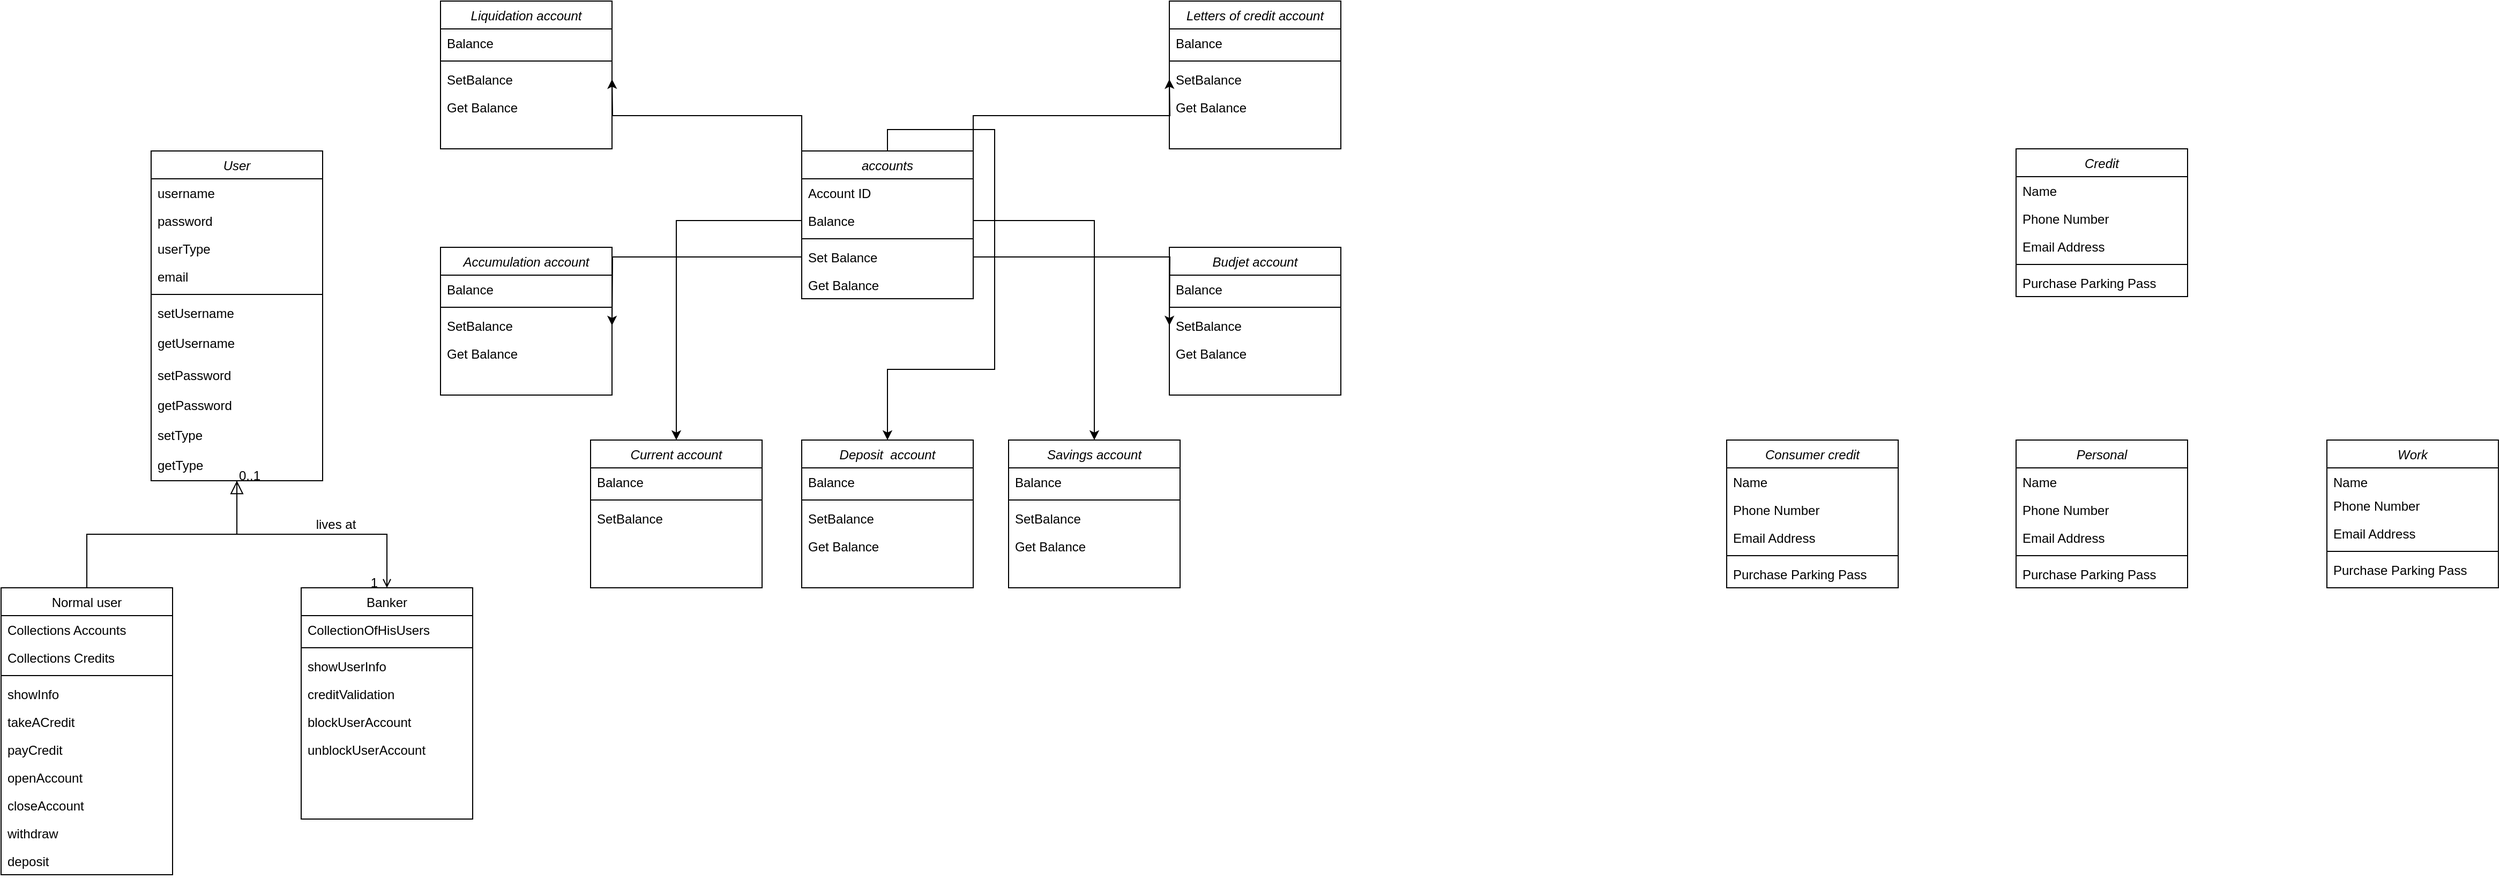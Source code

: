 <mxfile version="16.5.1" type="device"><diagram id="C5RBs43oDa-KdzZeNtuy" name="Page-1"><mxGraphModel dx="1102" dy="2034" grid="1" gridSize="10" guides="1" tooltips="1" connect="1" arrows="1" fold="1" page="1" pageScale="1" pageWidth="827" pageHeight="1169" math="0" shadow="0"><root><mxCell id="WIyWlLk6GJQsqaUBKTNV-0"/><mxCell id="WIyWlLk6GJQsqaUBKTNV-1" parent="WIyWlLk6GJQsqaUBKTNV-0"/><mxCell id="zkfFHV4jXpPFQw0GAbJ--0" value="User" style="swimlane;fontStyle=2;align=center;verticalAlign=top;childLayout=stackLayout;horizontal=1;startSize=26;horizontalStack=0;resizeParent=1;resizeLast=0;collapsible=1;marginBottom=0;rounded=0;shadow=0;strokeWidth=1;" parent="WIyWlLk6GJQsqaUBKTNV-1" vertex="1"><mxGeometry x="220" y="120" width="160" height="308" as="geometry"><mxRectangle x="230" y="140" width="160" height="26" as="alternateBounds"/></mxGeometry></mxCell><mxCell id="zkfFHV4jXpPFQw0GAbJ--1" value="username" style="text;align=left;verticalAlign=top;spacingLeft=4;spacingRight=4;overflow=hidden;rotatable=0;points=[[0,0.5],[1,0.5]];portConstraint=eastwest;" parent="zkfFHV4jXpPFQw0GAbJ--0" vertex="1"><mxGeometry y="26" width="160" height="26" as="geometry"/></mxCell><mxCell id="zkfFHV4jXpPFQw0GAbJ--2" value="password" style="text;align=left;verticalAlign=top;spacingLeft=4;spacingRight=4;overflow=hidden;rotatable=0;points=[[0,0.5],[1,0.5]];portConstraint=eastwest;rounded=0;shadow=0;html=0;" parent="zkfFHV4jXpPFQw0GAbJ--0" vertex="1"><mxGeometry y="52" width="160" height="26" as="geometry"/></mxCell><mxCell id="zkfFHV4jXpPFQw0GAbJ--3" value="userType" style="text;align=left;verticalAlign=top;spacingLeft=4;spacingRight=4;overflow=hidden;rotatable=0;points=[[0,0.5],[1,0.5]];portConstraint=eastwest;rounded=0;shadow=0;html=0;" parent="zkfFHV4jXpPFQw0GAbJ--0" vertex="1"><mxGeometry y="78" width="160" height="26" as="geometry"/></mxCell><mxCell id="HMqQ_6dtQYR5eFDDv-aw-0" value="email" style="text;align=left;verticalAlign=top;spacingLeft=4;spacingRight=4;overflow=hidden;rotatable=0;points=[[0,0.5],[1,0.5]];portConstraint=eastwest;rounded=0;shadow=0;html=0;" parent="zkfFHV4jXpPFQw0GAbJ--0" vertex="1"><mxGeometry y="104" width="160" height="26" as="geometry"/></mxCell><mxCell id="zkfFHV4jXpPFQw0GAbJ--4" value="" style="line;html=1;strokeWidth=1;align=left;verticalAlign=middle;spacingTop=-1;spacingLeft=3;spacingRight=3;rotatable=0;labelPosition=right;points=[];portConstraint=eastwest;" parent="zkfFHV4jXpPFQw0GAbJ--0" vertex="1"><mxGeometry y="130" width="160" height="8" as="geometry"/></mxCell><mxCell id="zkfFHV4jXpPFQw0GAbJ--5" value="setUsername" style="text;align=left;verticalAlign=top;spacingLeft=4;spacingRight=4;overflow=hidden;rotatable=0;points=[[0,0.5],[1,0.5]];portConstraint=eastwest;" parent="zkfFHV4jXpPFQw0GAbJ--0" vertex="1"><mxGeometry y="138" width="160" height="28" as="geometry"/></mxCell><mxCell id="R3q6F8p7yVUukqP4SC1j-49" value="getUsername" style="text;align=left;verticalAlign=top;spacingLeft=4;spacingRight=4;overflow=hidden;rotatable=0;points=[[0,0.5],[1,0.5]];portConstraint=eastwest;" parent="zkfFHV4jXpPFQw0GAbJ--0" vertex="1"><mxGeometry y="166" width="160" height="30" as="geometry"/></mxCell><mxCell id="R3q6F8p7yVUukqP4SC1j-50" value="setPassword" style="text;align=left;verticalAlign=top;spacingLeft=4;spacingRight=4;overflow=hidden;rotatable=0;points=[[0,0.5],[1,0.5]];portConstraint=eastwest;" parent="zkfFHV4jXpPFQw0GAbJ--0" vertex="1"><mxGeometry y="196" width="160" height="28" as="geometry"/></mxCell><mxCell id="R3q6F8p7yVUukqP4SC1j-51" value="getPassword&#10;" style="text;align=left;verticalAlign=top;spacingLeft=4;spacingRight=4;overflow=hidden;rotatable=0;points=[[0,0.5],[1,0.5]];portConstraint=eastwest;" parent="zkfFHV4jXpPFQw0GAbJ--0" vertex="1"><mxGeometry y="224" width="160" height="28" as="geometry"/></mxCell><mxCell id="R3q6F8p7yVUukqP4SC1j-52" value="setType" style="text;align=left;verticalAlign=top;spacingLeft=4;spacingRight=4;overflow=hidden;rotatable=0;points=[[0,0.5],[1,0.5]];portConstraint=eastwest;" parent="zkfFHV4jXpPFQw0GAbJ--0" vertex="1"><mxGeometry y="252" width="160" height="28" as="geometry"/></mxCell><mxCell id="R3q6F8p7yVUukqP4SC1j-53" value="getType" style="text;align=left;verticalAlign=top;spacingLeft=4;spacingRight=4;overflow=hidden;rotatable=0;points=[[0,0.5],[1,0.5]];portConstraint=eastwest;" parent="zkfFHV4jXpPFQw0GAbJ--0" vertex="1"><mxGeometry y="280" width="160" height="28" as="geometry"/></mxCell><mxCell id="zkfFHV4jXpPFQw0GAbJ--13" value="Normal user" style="swimlane;fontStyle=0;align=center;verticalAlign=top;childLayout=stackLayout;horizontal=1;startSize=26;horizontalStack=0;resizeParent=1;resizeLast=0;collapsible=1;marginBottom=0;rounded=0;shadow=0;strokeWidth=1;" parent="WIyWlLk6GJQsqaUBKTNV-1" vertex="1"><mxGeometry x="80" y="528" width="160" height="268" as="geometry"><mxRectangle x="340" y="380" width="170" height="26" as="alternateBounds"/></mxGeometry></mxCell><mxCell id="R3q6F8p7yVUukqP4SC1j-55" value="Collections Accounts&#10;" style="text;align=left;verticalAlign=top;spacingLeft=4;spacingRight=4;overflow=hidden;rotatable=0;points=[[0,0.5],[1,0.5]];portConstraint=eastwest;" parent="zkfFHV4jXpPFQw0GAbJ--13" vertex="1"><mxGeometry y="26" width="160" height="26" as="geometry"/></mxCell><mxCell id="R3q6F8p7yVUukqP4SC1j-54" value="Collections Credits" style="text;align=left;verticalAlign=top;spacingLeft=4;spacingRight=4;overflow=hidden;rotatable=0;points=[[0,0.5],[1,0.5]];portConstraint=eastwest;" parent="zkfFHV4jXpPFQw0GAbJ--13" vertex="1"><mxGeometry y="52" width="160" height="26" as="geometry"/></mxCell><mxCell id="zkfFHV4jXpPFQw0GAbJ--15" value="" style="line;html=1;strokeWidth=1;align=left;verticalAlign=middle;spacingTop=-1;spacingLeft=3;spacingRight=3;rotatable=0;labelPosition=right;points=[];portConstraint=eastwest;" parent="zkfFHV4jXpPFQw0GAbJ--13" vertex="1"><mxGeometry y="78" width="160" height="8" as="geometry"/></mxCell><mxCell id="HMqQ_6dtQYR5eFDDv-aw-3" value="showInfo" style="text;align=left;verticalAlign=top;spacingLeft=4;spacingRight=4;overflow=hidden;rotatable=0;points=[[0,0.5],[1,0.5]];portConstraint=eastwest;" parent="zkfFHV4jXpPFQw0GAbJ--13" vertex="1"><mxGeometry y="86" width="160" height="26" as="geometry"/></mxCell><mxCell id="HMqQ_6dtQYR5eFDDv-aw-4" value="takeACredit" style="text;align=left;verticalAlign=top;spacingLeft=4;spacingRight=4;overflow=hidden;rotatable=0;points=[[0,0.5],[1,0.5]];portConstraint=eastwest;" parent="zkfFHV4jXpPFQw0GAbJ--13" vertex="1"><mxGeometry y="112" width="160" height="26" as="geometry"/></mxCell><mxCell id="HMqQ_6dtQYR5eFDDv-aw-5" value="payCredit" style="text;align=left;verticalAlign=top;spacingLeft=4;spacingRight=4;overflow=hidden;rotatable=0;points=[[0,0.5],[1,0.5]];portConstraint=eastwest;" parent="zkfFHV4jXpPFQw0GAbJ--13" vertex="1"><mxGeometry y="138" width="160" height="26" as="geometry"/></mxCell><mxCell id="HMqQ_6dtQYR5eFDDv-aw-6" value="openAccount" style="text;align=left;verticalAlign=top;spacingLeft=4;spacingRight=4;overflow=hidden;rotatable=0;points=[[0,0.5],[1,0.5]];portConstraint=eastwest;" parent="zkfFHV4jXpPFQw0GAbJ--13" vertex="1"><mxGeometry y="164" width="160" height="26" as="geometry"/></mxCell><mxCell id="HMqQ_6dtQYR5eFDDv-aw-7" value="closeAccount" style="text;align=left;verticalAlign=top;spacingLeft=4;spacingRight=4;overflow=hidden;rotatable=0;points=[[0,0.5],[1,0.5]];portConstraint=eastwest;" parent="zkfFHV4jXpPFQw0GAbJ--13" vertex="1"><mxGeometry y="190" width="160" height="26" as="geometry"/></mxCell><mxCell id="HMqQ_6dtQYR5eFDDv-aw-8" value="withdraw" style="text;align=left;verticalAlign=top;spacingLeft=4;spacingRight=4;overflow=hidden;rotatable=0;points=[[0,0.5],[1,0.5]];portConstraint=eastwest;" parent="zkfFHV4jXpPFQw0GAbJ--13" vertex="1"><mxGeometry y="216" width="160" height="26" as="geometry"/></mxCell><mxCell id="HMqQ_6dtQYR5eFDDv-aw-9" value="deposit" style="text;align=left;verticalAlign=top;spacingLeft=4;spacingRight=4;overflow=hidden;rotatable=0;points=[[0,0.5],[1,0.5]];portConstraint=eastwest;" parent="zkfFHV4jXpPFQw0GAbJ--13" vertex="1"><mxGeometry y="242" width="160" height="26" as="geometry"/></mxCell><mxCell id="zkfFHV4jXpPFQw0GAbJ--16" value="" style="endArrow=block;endSize=10;endFill=0;shadow=0;strokeWidth=1;rounded=0;edgeStyle=elbowEdgeStyle;elbow=vertical;" parent="WIyWlLk6GJQsqaUBKTNV-1" source="zkfFHV4jXpPFQw0GAbJ--13" target="zkfFHV4jXpPFQw0GAbJ--0" edge="1"><mxGeometry width="160" relative="1" as="geometry"><mxPoint x="210" y="373" as="sourcePoint"/><mxPoint x="310" y="271" as="targetPoint"/></mxGeometry></mxCell><mxCell id="zkfFHV4jXpPFQw0GAbJ--17" value="Banker" style="swimlane;fontStyle=0;align=center;verticalAlign=top;childLayout=stackLayout;horizontal=1;startSize=26;horizontalStack=0;resizeParent=1;resizeLast=0;collapsible=1;marginBottom=0;rounded=0;shadow=0;strokeWidth=1;" parent="WIyWlLk6GJQsqaUBKTNV-1" vertex="1"><mxGeometry x="360" y="528" width="160" height="216" as="geometry"><mxRectangle x="550" y="140" width="160" height="26" as="alternateBounds"/></mxGeometry></mxCell><mxCell id="zkfFHV4jXpPFQw0GAbJ--18" value="CollectionOfHisUsers" style="text;align=left;verticalAlign=top;spacingLeft=4;spacingRight=4;overflow=hidden;rotatable=0;points=[[0,0.5],[1,0.5]];portConstraint=eastwest;" parent="zkfFHV4jXpPFQw0GAbJ--17" vertex="1"><mxGeometry y="26" width="160" height="26" as="geometry"/></mxCell><mxCell id="zkfFHV4jXpPFQw0GAbJ--23" value="" style="line;html=1;strokeWidth=1;align=left;verticalAlign=middle;spacingTop=-1;spacingLeft=3;spacingRight=3;rotatable=0;labelPosition=right;points=[];portConstraint=eastwest;" parent="zkfFHV4jXpPFQw0GAbJ--17" vertex="1"><mxGeometry y="52" width="160" height="8" as="geometry"/></mxCell><mxCell id="zkfFHV4jXpPFQw0GAbJ--24" value="showUserInfo" style="text;align=left;verticalAlign=top;spacingLeft=4;spacingRight=4;overflow=hidden;rotatable=0;points=[[0,0.5],[1,0.5]];portConstraint=eastwest;" parent="zkfFHV4jXpPFQw0GAbJ--17" vertex="1"><mxGeometry y="60" width="160" height="26" as="geometry"/></mxCell><mxCell id="zkfFHV4jXpPFQw0GAbJ--25" value="creditValidation" style="text;align=left;verticalAlign=top;spacingLeft=4;spacingRight=4;overflow=hidden;rotatable=0;points=[[0,0.5],[1,0.5]];portConstraint=eastwest;" parent="zkfFHV4jXpPFQw0GAbJ--17" vertex="1"><mxGeometry y="86" width="160" height="26" as="geometry"/></mxCell><mxCell id="HMqQ_6dtQYR5eFDDv-aw-1" value="blockUserAccount" style="text;align=left;verticalAlign=top;spacingLeft=4;spacingRight=4;overflow=hidden;rotatable=0;points=[[0,0.5],[1,0.5]];portConstraint=eastwest;" parent="zkfFHV4jXpPFQw0GAbJ--17" vertex="1"><mxGeometry y="112" width="160" height="26" as="geometry"/></mxCell><mxCell id="HMqQ_6dtQYR5eFDDv-aw-2" value="unblockUserAccount" style="text;align=left;verticalAlign=top;spacingLeft=4;spacingRight=4;overflow=hidden;rotatable=0;points=[[0,0.5],[1,0.5]];portConstraint=eastwest;" parent="zkfFHV4jXpPFQw0GAbJ--17" vertex="1"><mxGeometry y="138" width="160" height="26" as="geometry"/></mxCell><mxCell id="zkfFHV4jXpPFQw0GAbJ--26" value="" style="endArrow=open;shadow=0;strokeWidth=1;rounded=0;endFill=1;edgeStyle=elbowEdgeStyle;elbow=vertical;" parent="WIyWlLk6GJQsqaUBKTNV-1" source="zkfFHV4jXpPFQw0GAbJ--0" target="zkfFHV4jXpPFQw0GAbJ--17" edge="1"><mxGeometry x="0.5" y="41" relative="1" as="geometry"><mxPoint x="380" y="192" as="sourcePoint"/><mxPoint x="540" y="192" as="targetPoint"/><mxPoint x="-40" y="32" as="offset"/></mxGeometry></mxCell><mxCell id="zkfFHV4jXpPFQw0GAbJ--27" value="0..1" style="resizable=0;align=left;verticalAlign=bottom;labelBackgroundColor=none;fontSize=12;" parent="zkfFHV4jXpPFQw0GAbJ--26" connectable="0" vertex="1"><mxGeometry x="-1" relative="1" as="geometry"><mxPoint y="4" as="offset"/></mxGeometry></mxCell><mxCell id="zkfFHV4jXpPFQw0GAbJ--28" value="1" style="resizable=0;align=right;verticalAlign=bottom;labelBackgroundColor=none;fontSize=12;" parent="zkfFHV4jXpPFQw0GAbJ--26" connectable="0" vertex="1"><mxGeometry x="1" relative="1" as="geometry"><mxPoint x="-7" y="4" as="offset"/></mxGeometry></mxCell><mxCell id="zkfFHV4jXpPFQw0GAbJ--29" value="lives at" style="text;html=1;resizable=0;points=[];;align=center;verticalAlign=middle;labelBackgroundColor=none;rounded=0;shadow=0;strokeWidth=1;fontSize=12;" parent="zkfFHV4jXpPFQw0GAbJ--26" vertex="1" connectable="0"><mxGeometry x="0.5" y="49" relative="1" as="geometry"><mxPoint x="-38" y="40" as="offset"/></mxGeometry></mxCell><mxCell id="HMqQ_6dtQYR5eFDDv-aw-36" style="edgeStyle=orthogonalEdgeStyle;rounded=0;orthogonalLoop=1;jettySize=auto;html=1;exitX=1;exitY=0;exitDx=0;exitDy=0;entryX=0;entryY=0.5;entryDx=0;entryDy=0;fontSize=12;" parent="WIyWlLk6GJQsqaUBKTNV-1" source="R3q6F8p7yVUukqP4SC1j-1" edge="1"><mxGeometry relative="1" as="geometry"><mxPoint x="1170" y="53" as="targetPoint"/></mxGeometry></mxCell><mxCell id="HMqQ_6dtQYR5eFDDv-aw-37" style="edgeStyle=orthogonalEdgeStyle;rounded=0;orthogonalLoop=1;jettySize=auto;html=1;exitX=0;exitY=0;exitDx=0;exitDy=0;entryX=1;entryY=0.5;entryDx=0;entryDy=0;fontSize=12;" parent="WIyWlLk6GJQsqaUBKTNV-1" source="R3q6F8p7yVUukqP4SC1j-1" edge="1"><mxGeometry relative="1" as="geometry"><mxPoint x="650" y="53" as="targetPoint"/></mxGeometry></mxCell><mxCell id="HMqQ_6dtQYR5eFDDv-aw-38" style="edgeStyle=orthogonalEdgeStyle;rounded=0;orthogonalLoop=1;jettySize=auto;html=1;exitX=0.5;exitY=0;exitDx=0;exitDy=0;entryX=0.5;entryY=0;entryDx=0;entryDy=0;fontSize=12;" parent="WIyWlLk6GJQsqaUBKTNV-1" source="R3q6F8p7yVUukqP4SC1j-1" target="R3q6F8p7yVUukqP4SC1j-13" edge="1"><mxGeometry relative="1" as="geometry"/></mxCell><mxCell id="R3q6F8p7yVUukqP4SC1j-1" value="accounts" style="swimlane;fontStyle=2;align=center;verticalAlign=top;childLayout=stackLayout;horizontal=1;startSize=26;horizontalStack=0;resizeParent=1;resizeLast=0;collapsible=1;marginBottom=0;rounded=0;shadow=0;strokeWidth=1;" parent="WIyWlLk6GJQsqaUBKTNV-1" vertex="1"><mxGeometry x="827" y="120" width="160" height="138" as="geometry"><mxRectangle x="230" y="140" width="160" height="26" as="alternateBounds"/></mxGeometry></mxCell><mxCell id="R3q6F8p7yVUukqP4SC1j-2" value="Account ID" style="text;align=left;verticalAlign=top;spacingLeft=4;spacingRight=4;overflow=hidden;rotatable=0;points=[[0,0.5],[1,0.5]];portConstraint=eastwest;" parent="R3q6F8p7yVUukqP4SC1j-1" vertex="1"><mxGeometry y="26" width="160" height="26" as="geometry"/></mxCell><mxCell id="R3q6F8p7yVUukqP4SC1j-3" value="Balance" style="text;align=left;verticalAlign=top;spacingLeft=4;spacingRight=4;overflow=hidden;rotatable=0;points=[[0,0.5],[1,0.5]];portConstraint=eastwest;rounded=0;shadow=0;html=0;" parent="R3q6F8p7yVUukqP4SC1j-1" vertex="1"><mxGeometry y="52" width="160" height="26" as="geometry"/></mxCell><mxCell id="R3q6F8p7yVUukqP4SC1j-5" value="" style="line;html=1;strokeWidth=1;align=left;verticalAlign=middle;spacingTop=-1;spacingLeft=3;spacingRight=3;rotatable=0;labelPosition=right;points=[];portConstraint=eastwest;" parent="R3q6F8p7yVUukqP4SC1j-1" vertex="1"><mxGeometry y="78" width="160" height="8" as="geometry"/></mxCell><mxCell id="R3q6F8p7yVUukqP4SC1j-6" value="Set Balance" style="text;align=left;verticalAlign=top;spacingLeft=4;spacingRight=4;overflow=hidden;rotatable=0;points=[[0,0.5],[1,0.5]];portConstraint=eastwest;" parent="R3q6F8p7yVUukqP4SC1j-1" vertex="1"><mxGeometry y="86" width="160" height="26" as="geometry"/></mxCell><mxCell id="SMtteBFPmf97xlKKfKHU-0" value="Get Balance" style="text;align=left;verticalAlign=top;spacingLeft=4;spacingRight=4;overflow=hidden;rotatable=0;points=[[0,0.5],[1,0.5]];portConstraint=eastwest;" vertex="1" parent="R3q6F8p7yVUukqP4SC1j-1"><mxGeometry y="112" width="160" height="26" as="geometry"/></mxCell><mxCell id="R3q6F8p7yVUukqP4SC1j-7" value="Current account" style="swimlane;fontStyle=2;align=center;verticalAlign=top;childLayout=stackLayout;horizontal=1;startSize=26;horizontalStack=0;resizeParent=1;resizeLast=0;collapsible=1;marginBottom=0;rounded=0;shadow=0;strokeWidth=1;" parent="WIyWlLk6GJQsqaUBKTNV-1" vertex="1"><mxGeometry x="630" y="390" width="160" height="138" as="geometry"><mxRectangle x="230" y="140" width="160" height="26" as="alternateBounds"/></mxGeometry></mxCell><mxCell id="R3q6F8p7yVUukqP4SC1j-8" value="Balance" style="text;align=left;verticalAlign=top;spacingLeft=4;spacingRight=4;overflow=hidden;rotatable=0;points=[[0,0.5],[1,0.5]];portConstraint=eastwest;" parent="R3q6F8p7yVUukqP4SC1j-7" vertex="1"><mxGeometry y="26" width="160" height="26" as="geometry"/></mxCell><mxCell id="R3q6F8p7yVUukqP4SC1j-11" value="" style="line;html=1;strokeWidth=1;align=left;verticalAlign=middle;spacingTop=-1;spacingLeft=3;spacingRight=3;rotatable=0;labelPosition=right;points=[];portConstraint=eastwest;" parent="R3q6F8p7yVUukqP4SC1j-7" vertex="1"><mxGeometry y="52" width="160" height="8" as="geometry"/></mxCell><mxCell id="SMtteBFPmf97xlKKfKHU-4" value="SetBalance" style="text;align=left;verticalAlign=top;spacingLeft=4;spacingRight=4;overflow=hidden;rotatable=0;points=[[0,0.5],[1,0.5]];portConstraint=eastwest;" vertex="1" parent="R3q6F8p7yVUukqP4SC1j-7"><mxGeometry y="60" width="160" height="26" as="geometry"/></mxCell><mxCell id="R3q6F8p7yVUukqP4SC1j-13" value="Deposit  account" style="swimlane;fontStyle=2;align=center;verticalAlign=top;childLayout=stackLayout;horizontal=1;startSize=26;horizontalStack=0;resizeParent=1;resizeLast=0;collapsible=1;marginBottom=0;rounded=0;shadow=0;strokeWidth=1;" parent="WIyWlLk6GJQsqaUBKTNV-1" vertex="1"><mxGeometry x="827" y="390" width="160" height="138" as="geometry"><mxRectangle x="230" y="140" width="160" height="26" as="alternateBounds"/></mxGeometry></mxCell><mxCell id="R3q6F8p7yVUukqP4SC1j-14" value="Balance" style="text;align=left;verticalAlign=top;spacingLeft=4;spacingRight=4;overflow=hidden;rotatable=0;points=[[0,0.5],[1,0.5]];portConstraint=eastwest;" parent="R3q6F8p7yVUukqP4SC1j-13" vertex="1"><mxGeometry y="26" width="160" height="26" as="geometry"/></mxCell><mxCell id="R3q6F8p7yVUukqP4SC1j-17" value="" style="line;html=1;strokeWidth=1;align=left;verticalAlign=middle;spacingTop=-1;spacingLeft=3;spacingRight=3;rotatable=0;labelPosition=right;points=[];portConstraint=eastwest;" parent="R3q6F8p7yVUukqP4SC1j-13" vertex="1"><mxGeometry y="52" width="160" height="8" as="geometry"/></mxCell><mxCell id="R3q6F8p7yVUukqP4SC1j-18" value="SetBalance" style="text;align=left;verticalAlign=top;spacingLeft=4;spacingRight=4;overflow=hidden;rotatable=0;points=[[0,0.5],[1,0.5]];portConstraint=eastwest;" parent="R3q6F8p7yVUukqP4SC1j-13" vertex="1"><mxGeometry y="60" width="160" height="26" as="geometry"/></mxCell><mxCell id="SMtteBFPmf97xlKKfKHU-7" value="Get Balance" style="text;align=left;verticalAlign=top;spacingLeft=4;spacingRight=4;overflow=hidden;rotatable=0;points=[[0,0.5],[1,0.5]];portConstraint=eastwest;" vertex="1" parent="R3q6F8p7yVUukqP4SC1j-13"><mxGeometry y="86" width="160" height="26" as="geometry"/></mxCell><mxCell id="R3q6F8p7yVUukqP4SC1j-19" value="Savings account" style="swimlane;fontStyle=2;align=center;verticalAlign=top;childLayout=stackLayout;horizontal=1;startSize=26;horizontalStack=0;resizeParent=1;resizeLast=0;collapsible=1;marginBottom=0;rounded=0;shadow=0;strokeWidth=1;" parent="WIyWlLk6GJQsqaUBKTNV-1" vertex="1"><mxGeometry x="1020" y="390" width="160" height="138" as="geometry"><mxRectangle x="230" y="140" width="160" height="26" as="alternateBounds"/></mxGeometry></mxCell><mxCell id="R3q6F8p7yVUukqP4SC1j-20" value="Balance" style="text;align=left;verticalAlign=top;spacingLeft=4;spacingRight=4;overflow=hidden;rotatable=0;points=[[0,0.5],[1,0.5]];portConstraint=eastwest;" parent="R3q6F8p7yVUukqP4SC1j-19" vertex="1"><mxGeometry y="26" width="160" height="26" as="geometry"/></mxCell><mxCell id="R3q6F8p7yVUukqP4SC1j-23" value="" style="line;html=1;strokeWidth=1;align=left;verticalAlign=middle;spacingTop=-1;spacingLeft=3;spacingRight=3;rotatable=0;labelPosition=right;points=[];portConstraint=eastwest;" parent="R3q6F8p7yVUukqP4SC1j-19" vertex="1"><mxGeometry y="52" width="160" height="8" as="geometry"/></mxCell><mxCell id="SMtteBFPmf97xlKKfKHU-1" value="SetBalance" style="text;align=left;verticalAlign=top;spacingLeft=4;spacingRight=4;overflow=hidden;rotatable=0;points=[[0,0.5],[1,0.5]];portConstraint=eastwest;" vertex="1" parent="R3q6F8p7yVUukqP4SC1j-19"><mxGeometry y="60" width="160" height="26" as="geometry"/></mxCell><mxCell id="SMtteBFPmf97xlKKfKHU-8" value="Get Balance" style="text;align=left;verticalAlign=top;spacingLeft=4;spacingRight=4;overflow=hidden;rotatable=0;points=[[0,0.5],[1,0.5]];portConstraint=eastwest;" vertex="1" parent="R3q6F8p7yVUukqP4SC1j-19"><mxGeometry y="86" width="160" height="26" as="geometry"/></mxCell><mxCell id="R3q6F8p7yVUukqP4SC1j-25" value="Credit&#10;" style="swimlane;fontStyle=2;align=center;verticalAlign=top;childLayout=stackLayout;horizontal=1;startSize=26;horizontalStack=0;resizeParent=1;resizeLast=0;collapsible=1;marginBottom=0;rounded=0;shadow=0;strokeWidth=1;" parent="WIyWlLk6GJQsqaUBKTNV-1" vertex="1"><mxGeometry x="1960" y="118" width="160" height="138" as="geometry"><mxRectangle x="230" y="140" width="160" height="26" as="alternateBounds"/></mxGeometry></mxCell><mxCell id="R3q6F8p7yVUukqP4SC1j-26" value="Name" style="text;align=left;verticalAlign=top;spacingLeft=4;spacingRight=4;overflow=hidden;rotatable=0;points=[[0,0.5],[1,0.5]];portConstraint=eastwest;" parent="R3q6F8p7yVUukqP4SC1j-25" vertex="1"><mxGeometry y="26" width="160" height="26" as="geometry"/></mxCell><mxCell id="R3q6F8p7yVUukqP4SC1j-27" value="Phone Number" style="text;align=left;verticalAlign=top;spacingLeft=4;spacingRight=4;overflow=hidden;rotatable=0;points=[[0,0.5],[1,0.5]];portConstraint=eastwest;rounded=0;shadow=0;html=0;" parent="R3q6F8p7yVUukqP4SC1j-25" vertex="1"><mxGeometry y="52" width="160" height="26" as="geometry"/></mxCell><mxCell id="R3q6F8p7yVUukqP4SC1j-28" value="Email Address" style="text;align=left;verticalAlign=top;spacingLeft=4;spacingRight=4;overflow=hidden;rotatable=0;points=[[0,0.5],[1,0.5]];portConstraint=eastwest;rounded=0;shadow=0;html=0;" parent="R3q6F8p7yVUukqP4SC1j-25" vertex="1"><mxGeometry y="78" width="160" height="26" as="geometry"/></mxCell><mxCell id="R3q6F8p7yVUukqP4SC1j-29" value="" style="line;html=1;strokeWidth=1;align=left;verticalAlign=middle;spacingTop=-1;spacingLeft=3;spacingRight=3;rotatable=0;labelPosition=right;points=[];portConstraint=eastwest;" parent="R3q6F8p7yVUukqP4SC1j-25" vertex="1"><mxGeometry y="104" width="160" height="8" as="geometry"/></mxCell><mxCell id="R3q6F8p7yVUukqP4SC1j-30" value="Purchase Parking Pass" style="text;align=left;verticalAlign=top;spacingLeft=4;spacingRight=4;overflow=hidden;rotatable=0;points=[[0,0.5],[1,0.5]];portConstraint=eastwest;" parent="R3q6F8p7yVUukqP4SC1j-25" vertex="1"><mxGeometry y="112" width="160" height="26" as="geometry"/></mxCell><mxCell id="R3q6F8p7yVUukqP4SC1j-31" value="Consumer credit" style="swimlane;fontStyle=2;align=center;verticalAlign=top;childLayout=stackLayout;horizontal=1;startSize=26;horizontalStack=0;resizeParent=1;resizeLast=0;collapsible=1;marginBottom=0;rounded=0;shadow=0;strokeWidth=1;" parent="WIyWlLk6GJQsqaUBKTNV-1" vertex="1"><mxGeometry x="1690" y="390" width="160" height="138" as="geometry"><mxRectangle x="230" y="140" width="160" height="26" as="alternateBounds"/></mxGeometry></mxCell><mxCell id="R3q6F8p7yVUukqP4SC1j-32" value="Name" style="text;align=left;verticalAlign=top;spacingLeft=4;spacingRight=4;overflow=hidden;rotatable=0;points=[[0,0.5],[1,0.5]];portConstraint=eastwest;" parent="R3q6F8p7yVUukqP4SC1j-31" vertex="1"><mxGeometry y="26" width="160" height="26" as="geometry"/></mxCell><mxCell id="R3q6F8p7yVUukqP4SC1j-33" value="Phone Number" style="text;align=left;verticalAlign=top;spacingLeft=4;spacingRight=4;overflow=hidden;rotatable=0;points=[[0,0.5],[1,0.5]];portConstraint=eastwest;rounded=0;shadow=0;html=0;" parent="R3q6F8p7yVUukqP4SC1j-31" vertex="1"><mxGeometry y="52" width="160" height="26" as="geometry"/></mxCell><mxCell id="R3q6F8p7yVUukqP4SC1j-34" value="Email Address" style="text;align=left;verticalAlign=top;spacingLeft=4;spacingRight=4;overflow=hidden;rotatable=0;points=[[0,0.5],[1,0.5]];portConstraint=eastwest;rounded=0;shadow=0;html=0;" parent="R3q6F8p7yVUukqP4SC1j-31" vertex="1"><mxGeometry y="78" width="160" height="26" as="geometry"/></mxCell><mxCell id="R3q6F8p7yVUukqP4SC1j-35" value="" style="line;html=1;strokeWidth=1;align=left;verticalAlign=middle;spacingTop=-1;spacingLeft=3;spacingRight=3;rotatable=0;labelPosition=right;points=[];portConstraint=eastwest;" parent="R3q6F8p7yVUukqP4SC1j-31" vertex="1"><mxGeometry y="104" width="160" height="8" as="geometry"/></mxCell><mxCell id="R3q6F8p7yVUukqP4SC1j-36" value="Purchase Parking Pass" style="text;align=left;verticalAlign=top;spacingLeft=4;spacingRight=4;overflow=hidden;rotatable=0;points=[[0,0.5],[1,0.5]];portConstraint=eastwest;" parent="R3q6F8p7yVUukqP4SC1j-31" vertex="1"><mxGeometry y="112" width="160" height="26" as="geometry"/></mxCell><mxCell id="R3q6F8p7yVUukqP4SC1j-37" value="Personal" style="swimlane;fontStyle=2;align=center;verticalAlign=top;childLayout=stackLayout;horizontal=1;startSize=26;horizontalStack=0;resizeParent=1;resizeLast=0;collapsible=1;marginBottom=0;rounded=0;shadow=0;strokeWidth=1;" parent="WIyWlLk6GJQsqaUBKTNV-1" vertex="1"><mxGeometry x="1960" y="390" width="160" height="138" as="geometry"><mxRectangle x="230" y="140" width="160" height="26" as="alternateBounds"/></mxGeometry></mxCell><mxCell id="R3q6F8p7yVUukqP4SC1j-38" value="Name" style="text;align=left;verticalAlign=top;spacingLeft=4;spacingRight=4;overflow=hidden;rotatable=0;points=[[0,0.5],[1,0.5]];portConstraint=eastwest;" parent="R3q6F8p7yVUukqP4SC1j-37" vertex="1"><mxGeometry y="26" width="160" height="26" as="geometry"/></mxCell><mxCell id="R3q6F8p7yVUukqP4SC1j-39" value="Phone Number" style="text;align=left;verticalAlign=top;spacingLeft=4;spacingRight=4;overflow=hidden;rotatable=0;points=[[0,0.5],[1,0.5]];portConstraint=eastwest;rounded=0;shadow=0;html=0;" parent="R3q6F8p7yVUukqP4SC1j-37" vertex="1"><mxGeometry y="52" width="160" height="26" as="geometry"/></mxCell><mxCell id="R3q6F8p7yVUukqP4SC1j-40" value="Email Address" style="text;align=left;verticalAlign=top;spacingLeft=4;spacingRight=4;overflow=hidden;rotatable=0;points=[[0,0.5],[1,0.5]];portConstraint=eastwest;rounded=0;shadow=0;html=0;" parent="R3q6F8p7yVUukqP4SC1j-37" vertex="1"><mxGeometry y="78" width="160" height="26" as="geometry"/></mxCell><mxCell id="R3q6F8p7yVUukqP4SC1j-41" value="" style="line;html=1;strokeWidth=1;align=left;verticalAlign=middle;spacingTop=-1;spacingLeft=3;spacingRight=3;rotatable=0;labelPosition=right;points=[];portConstraint=eastwest;" parent="R3q6F8p7yVUukqP4SC1j-37" vertex="1"><mxGeometry y="104" width="160" height="8" as="geometry"/></mxCell><mxCell id="R3q6F8p7yVUukqP4SC1j-42" value="Purchase Parking Pass" style="text;align=left;verticalAlign=top;spacingLeft=4;spacingRight=4;overflow=hidden;rotatable=0;points=[[0,0.5],[1,0.5]];portConstraint=eastwest;" parent="R3q6F8p7yVUukqP4SC1j-37" vertex="1"><mxGeometry y="112" width="160" height="26" as="geometry"/></mxCell><mxCell id="R3q6F8p7yVUukqP4SC1j-43" value="Work" style="swimlane;fontStyle=2;align=center;verticalAlign=top;childLayout=stackLayout;horizontal=1;startSize=26;horizontalStack=0;resizeParent=1;resizeLast=0;collapsible=1;marginBottom=0;rounded=0;shadow=0;strokeWidth=1;" parent="WIyWlLk6GJQsqaUBKTNV-1" vertex="1"><mxGeometry x="2250" y="390" width="160" height="138" as="geometry"><mxRectangle x="230" y="140" width="160" height="26" as="alternateBounds"/></mxGeometry></mxCell><mxCell id="R3q6F8p7yVUukqP4SC1j-44" value="Name" style="text;align=left;verticalAlign=top;spacingLeft=4;spacingRight=4;overflow=hidden;rotatable=0;points=[[0,0.5],[1,0.5]];portConstraint=eastwest;" parent="R3q6F8p7yVUukqP4SC1j-43" vertex="1"><mxGeometry y="26" width="160" height="22" as="geometry"/></mxCell><mxCell id="R3q6F8p7yVUukqP4SC1j-45" value="Phone Number" style="text;align=left;verticalAlign=top;spacingLeft=4;spacingRight=4;overflow=hidden;rotatable=0;points=[[0,0.5],[1,0.5]];portConstraint=eastwest;rounded=0;shadow=0;html=0;" parent="R3q6F8p7yVUukqP4SC1j-43" vertex="1"><mxGeometry y="48" width="160" height="26" as="geometry"/></mxCell><mxCell id="R3q6F8p7yVUukqP4SC1j-46" value="Email Address" style="text;align=left;verticalAlign=top;spacingLeft=4;spacingRight=4;overflow=hidden;rotatable=0;points=[[0,0.5],[1,0.5]];portConstraint=eastwest;rounded=0;shadow=0;html=0;" parent="R3q6F8p7yVUukqP4SC1j-43" vertex="1"><mxGeometry y="74" width="160" height="26" as="geometry"/></mxCell><mxCell id="R3q6F8p7yVUukqP4SC1j-47" value="" style="line;html=1;strokeWidth=1;align=left;verticalAlign=middle;spacingTop=-1;spacingLeft=3;spacingRight=3;rotatable=0;labelPosition=right;points=[];portConstraint=eastwest;" parent="R3q6F8p7yVUukqP4SC1j-43" vertex="1"><mxGeometry y="100" width="160" height="8" as="geometry"/></mxCell><mxCell id="R3q6F8p7yVUukqP4SC1j-48" value="Purchase Parking Pass" style="text;align=left;verticalAlign=top;spacingLeft=4;spacingRight=4;overflow=hidden;rotatable=0;points=[[0,0.5],[1,0.5]];portConstraint=eastwest;" parent="R3q6F8p7yVUukqP4SC1j-43" vertex="1"><mxGeometry y="108" width="160" height="26" as="geometry"/></mxCell><mxCell id="HMqQ_6dtQYR5eFDDv-aw-10" value="Budjet account" style="swimlane;fontStyle=2;align=center;verticalAlign=top;childLayout=stackLayout;horizontal=1;startSize=26;horizontalStack=0;resizeParent=1;resizeLast=0;collapsible=1;marginBottom=0;rounded=0;shadow=0;strokeWidth=1;" parent="WIyWlLk6GJQsqaUBKTNV-1" vertex="1"><mxGeometry x="1170" y="210" width="160" height="138" as="geometry"><mxRectangle x="230" y="140" width="160" height="26" as="alternateBounds"/></mxGeometry></mxCell><mxCell id="HMqQ_6dtQYR5eFDDv-aw-11" value="Balance" style="text;align=left;verticalAlign=top;spacingLeft=4;spacingRight=4;overflow=hidden;rotatable=0;points=[[0,0.5],[1,0.5]];portConstraint=eastwest;" parent="HMqQ_6dtQYR5eFDDv-aw-10" vertex="1"><mxGeometry y="26" width="160" height="26" as="geometry"/></mxCell><mxCell id="HMqQ_6dtQYR5eFDDv-aw-12" value="" style="line;html=1;strokeWidth=1;align=left;verticalAlign=middle;spacingTop=-1;spacingLeft=3;spacingRight=3;rotatable=0;labelPosition=right;points=[];portConstraint=eastwest;" parent="HMqQ_6dtQYR5eFDDv-aw-10" vertex="1"><mxGeometry y="52" width="160" height="8" as="geometry"/></mxCell><mxCell id="SMtteBFPmf97xlKKfKHU-2" value="SetBalance" style="text;align=left;verticalAlign=top;spacingLeft=4;spacingRight=4;overflow=hidden;rotatable=0;points=[[0,0.5],[1,0.5]];portConstraint=eastwest;" vertex="1" parent="HMqQ_6dtQYR5eFDDv-aw-10"><mxGeometry y="60" width="160" height="26" as="geometry"/></mxCell><mxCell id="SMtteBFPmf97xlKKfKHU-9" value="Get Balance" style="text;align=left;verticalAlign=top;spacingLeft=4;spacingRight=4;overflow=hidden;rotatable=0;points=[[0,0.5],[1,0.5]];portConstraint=eastwest;" vertex="1" parent="HMqQ_6dtQYR5eFDDv-aw-10"><mxGeometry y="86" width="160" height="30" as="geometry"/></mxCell><mxCell id="HMqQ_6dtQYR5eFDDv-aw-14" value="Accumulation account" style="swimlane;fontStyle=2;align=center;verticalAlign=top;childLayout=stackLayout;horizontal=1;startSize=26;horizontalStack=0;resizeParent=1;resizeLast=0;collapsible=1;marginBottom=0;rounded=0;shadow=0;strokeWidth=1;" parent="WIyWlLk6GJQsqaUBKTNV-1" vertex="1"><mxGeometry x="490" y="210" width="160" height="138" as="geometry"><mxRectangle x="230" y="140" width="160" height="26" as="alternateBounds"/></mxGeometry></mxCell><mxCell id="HMqQ_6dtQYR5eFDDv-aw-15" value="Balance" style="text;align=left;verticalAlign=top;spacingLeft=4;spacingRight=4;overflow=hidden;rotatable=0;points=[[0,0.5],[1,0.5]];portConstraint=eastwest;" parent="HMqQ_6dtQYR5eFDDv-aw-14" vertex="1"><mxGeometry y="26" width="160" height="26" as="geometry"/></mxCell><mxCell id="HMqQ_6dtQYR5eFDDv-aw-16" value="" style="line;html=1;strokeWidth=1;align=left;verticalAlign=middle;spacingTop=-1;spacingLeft=3;spacingRight=3;rotatable=0;labelPosition=right;points=[];portConstraint=eastwest;" parent="HMqQ_6dtQYR5eFDDv-aw-14" vertex="1"><mxGeometry y="52" width="160" height="8" as="geometry"/></mxCell><mxCell id="SMtteBFPmf97xlKKfKHU-5" value="SetBalance" style="text;align=left;verticalAlign=top;spacingLeft=4;spacingRight=4;overflow=hidden;rotatable=0;points=[[0,0.5],[1,0.5]];portConstraint=eastwest;" vertex="1" parent="HMqQ_6dtQYR5eFDDv-aw-14"><mxGeometry y="60" width="160" height="26" as="geometry"/></mxCell><mxCell id="SMtteBFPmf97xlKKfKHU-12" value="Get Balance" style="text;align=left;verticalAlign=top;spacingLeft=4;spacingRight=4;overflow=hidden;rotatable=0;points=[[0,0.5],[1,0.5]];portConstraint=eastwest;" vertex="1" parent="HMqQ_6dtQYR5eFDDv-aw-14"><mxGeometry y="86" width="160" height="26" as="geometry"/></mxCell><mxCell id="HMqQ_6dtQYR5eFDDv-aw-18" value="Liquidation account" style="swimlane;fontStyle=2;align=center;verticalAlign=top;childLayout=stackLayout;horizontal=1;startSize=26;horizontalStack=0;resizeParent=1;resizeLast=0;collapsible=1;marginBottom=0;rounded=0;shadow=0;strokeWidth=1;" parent="WIyWlLk6GJQsqaUBKTNV-1" vertex="1"><mxGeometry x="490" y="-20" width="160" height="138" as="geometry"><mxRectangle x="230" y="140" width="160" height="26" as="alternateBounds"/></mxGeometry></mxCell><mxCell id="HMqQ_6dtQYR5eFDDv-aw-19" value="Balance" style="text;align=left;verticalAlign=top;spacingLeft=4;spacingRight=4;overflow=hidden;rotatable=0;points=[[0,0.5],[1,0.5]];portConstraint=eastwest;" parent="HMqQ_6dtQYR5eFDDv-aw-18" vertex="1"><mxGeometry y="26" width="160" height="26" as="geometry"/></mxCell><mxCell id="HMqQ_6dtQYR5eFDDv-aw-20" value="" style="line;html=1;strokeWidth=1;align=left;verticalAlign=middle;spacingTop=-1;spacingLeft=3;spacingRight=3;rotatable=0;labelPosition=right;points=[];portConstraint=eastwest;" parent="HMqQ_6dtQYR5eFDDv-aw-18" vertex="1"><mxGeometry y="52" width="160" height="8" as="geometry"/></mxCell><mxCell id="SMtteBFPmf97xlKKfKHU-6" value="SetBalance" style="text;align=left;verticalAlign=top;spacingLeft=4;spacingRight=4;overflow=hidden;rotatable=0;points=[[0,0.5],[1,0.5]];portConstraint=eastwest;" vertex="1" parent="HMqQ_6dtQYR5eFDDv-aw-18"><mxGeometry y="60" width="160" height="26" as="geometry"/></mxCell><mxCell id="SMtteBFPmf97xlKKfKHU-11" value="Get Balance" style="text;align=left;verticalAlign=top;spacingLeft=4;spacingRight=4;overflow=hidden;rotatable=0;points=[[0,0.5],[1,0.5]];portConstraint=eastwest;" vertex="1" parent="HMqQ_6dtQYR5eFDDv-aw-18"><mxGeometry y="86" width="160" height="26" as="geometry"/></mxCell><mxCell id="HMqQ_6dtQYR5eFDDv-aw-22" value="Letters of credit account" style="swimlane;fontStyle=2;align=center;verticalAlign=top;childLayout=stackLayout;horizontal=1;startSize=26;horizontalStack=0;resizeParent=1;resizeLast=0;collapsible=1;marginBottom=0;rounded=0;shadow=0;strokeWidth=1;fontSize=12;" parent="WIyWlLk6GJQsqaUBKTNV-1" vertex="1"><mxGeometry x="1170" y="-20" width="160" height="138" as="geometry"><mxRectangle x="230" y="140" width="160" height="26" as="alternateBounds"/></mxGeometry></mxCell><mxCell id="HMqQ_6dtQYR5eFDDv-aw-23" value="Balance" style="text;align=left;verticalAlign=top;spacingLeft=4;spacingRight=4;overflow=hidden;rotatable=0;points=[[0,0.5],[1,0.5]];portConstraint=eastwest;" parent="HMqQ_6dtQYR5eFDDv-aw-22" vertex="1"><mxGeometry y="26" width="160" height="26" as="geometry"/></mxCell><mxCell id="HMqQ_6dtQYR5eFDDv-aw-24" value="" style="line;html=1;strokeWidth=1;align=left;verticalAlign=middle;spacingTop=-1;spacingLeft=3;spacingRight=3;rotatable=0;labelPosition=right;points=[];portConstraint=eastwest;" parent="HMqQ_6dtQYR5eFDDv-aw-22" vertex="1"><mxGeometry y="52" width="160" height="8" as="geometry"/></mxCell><mxCell id="SMtteBFPmf97xlKKfKHU-3" value="SetBalance" style="text;align=left;verticalAlign=top;spacingLeft=4;spacingRight=4;overflow=hidden;rotatable=0;points=[[0,0.5],[1,0.5]];portConstraint=eastwest;" vertex="1" parent="HMqQ_6dtQYR5eFDDv-aw-22"><mxGeometry y="60" width="160" height="26" as="geometry"/></mxCell><mxCell id="SMtteBFPmf97xlKKfKHU-10" value="Get Balance" style="text;align=left;verticalAlign=top;spacingLeft=4;spacingRight=4;overflow=hidden;rotatable=0;points=[[0,0.5],[1,0.5]];portConstraint=eastwest;" vertex="1" parent="HMqQ_6dtQYR5eFDDv-aw-22"><mxGeometry y="86" width="160" height="26" as="geometry"/></mxCell><mxCell id="HMqQ_6dtQYR5eFDDv-aw-32" style="edgeStyle=orthogonalEdgeStyle;rounded=0;orthogonalLoop=1;jettySize=auto;html=1;exitX=1;exitY=0.5;exitDx=0;exitDy=0;entryX=0;entryY=0.5;entryDx=0;entryDy=0;fontSize=12;" parent="WIyWlLk6GJQsqaUBKTNV-1" source="R3q6F8p7yVUukqP4SC1j-6" edge="1"><mxGeometry relative="1" as="geometry"><mxPoint x="1170" y="283" as="targetPoint"/></mxGeometry></mxCell><mxCell id="HMqQ_6dtQYR5eFDDv-aw-33" style="edgeStyle=orthogonalEdgeStyle;rounded=0;orthogonalLoop=1;jettySize=auto;html=1;exitX=0;exitY=0.5;exitDx=0;exitDy=0;entryX=1;entryY=0.5;entryDx=0;entryDy=0;fontSize=12;" parent="WIyWlLk6GJQsqaUBKTNV-1" source="R3q6F8p7yVUukqP4SC1j-6" edge="1"><mxGeometry relative="1" as="geometry"><mxPoint x="650" y="283" as="targetPoint"/></mxGeometry></mxCell><mxCell id="HMqQ_6dtQYR5eFDDv-aw-34" style="edgeStyle=orthogonalEdgeStyle;rounded=0;orthogonalLoop=1;jettySize=auto;html=1;exitX=1;exitY=0.5;exitDx=0;exitDy=0;entryX=0.5;entryY=0;entryDx=0;entryDy=0;fontSize=12;" parent="WIyWlLk6GJQsqaUBKTNV-1" source="R3q6F8p7yVUukqP4SC1j-3" target="R3q6F8p7yVUukqP4SC1j-19" edge="1"><mxGeometry relative="1" as="geometry"/></mxCell><mxCell id="HMqQ_6dtQYR5eFDDv-aw-35" style="edgeStyle=orthogonalEdgeStyle;rounded=0;orthogonalLoop=1;jettySize=auto;html=1;exitX=0;exitY=0.5;exitDx=0;exitDy=0;entryX=0.5;entryY=0;entryDx=0;entryDy=0;fontSize=12;" parent="WIyWlLk6GJQsqaUBKTNV-1" source="R3q6F8p7yVUukqP4SC1j-3" target="R3q6F8p7yVUukqP4SC1j-7" edge="1"><mxGeometry relative="1" as="geometry"/></mxCell></root></mxGraphModel></diagram></mxfile>